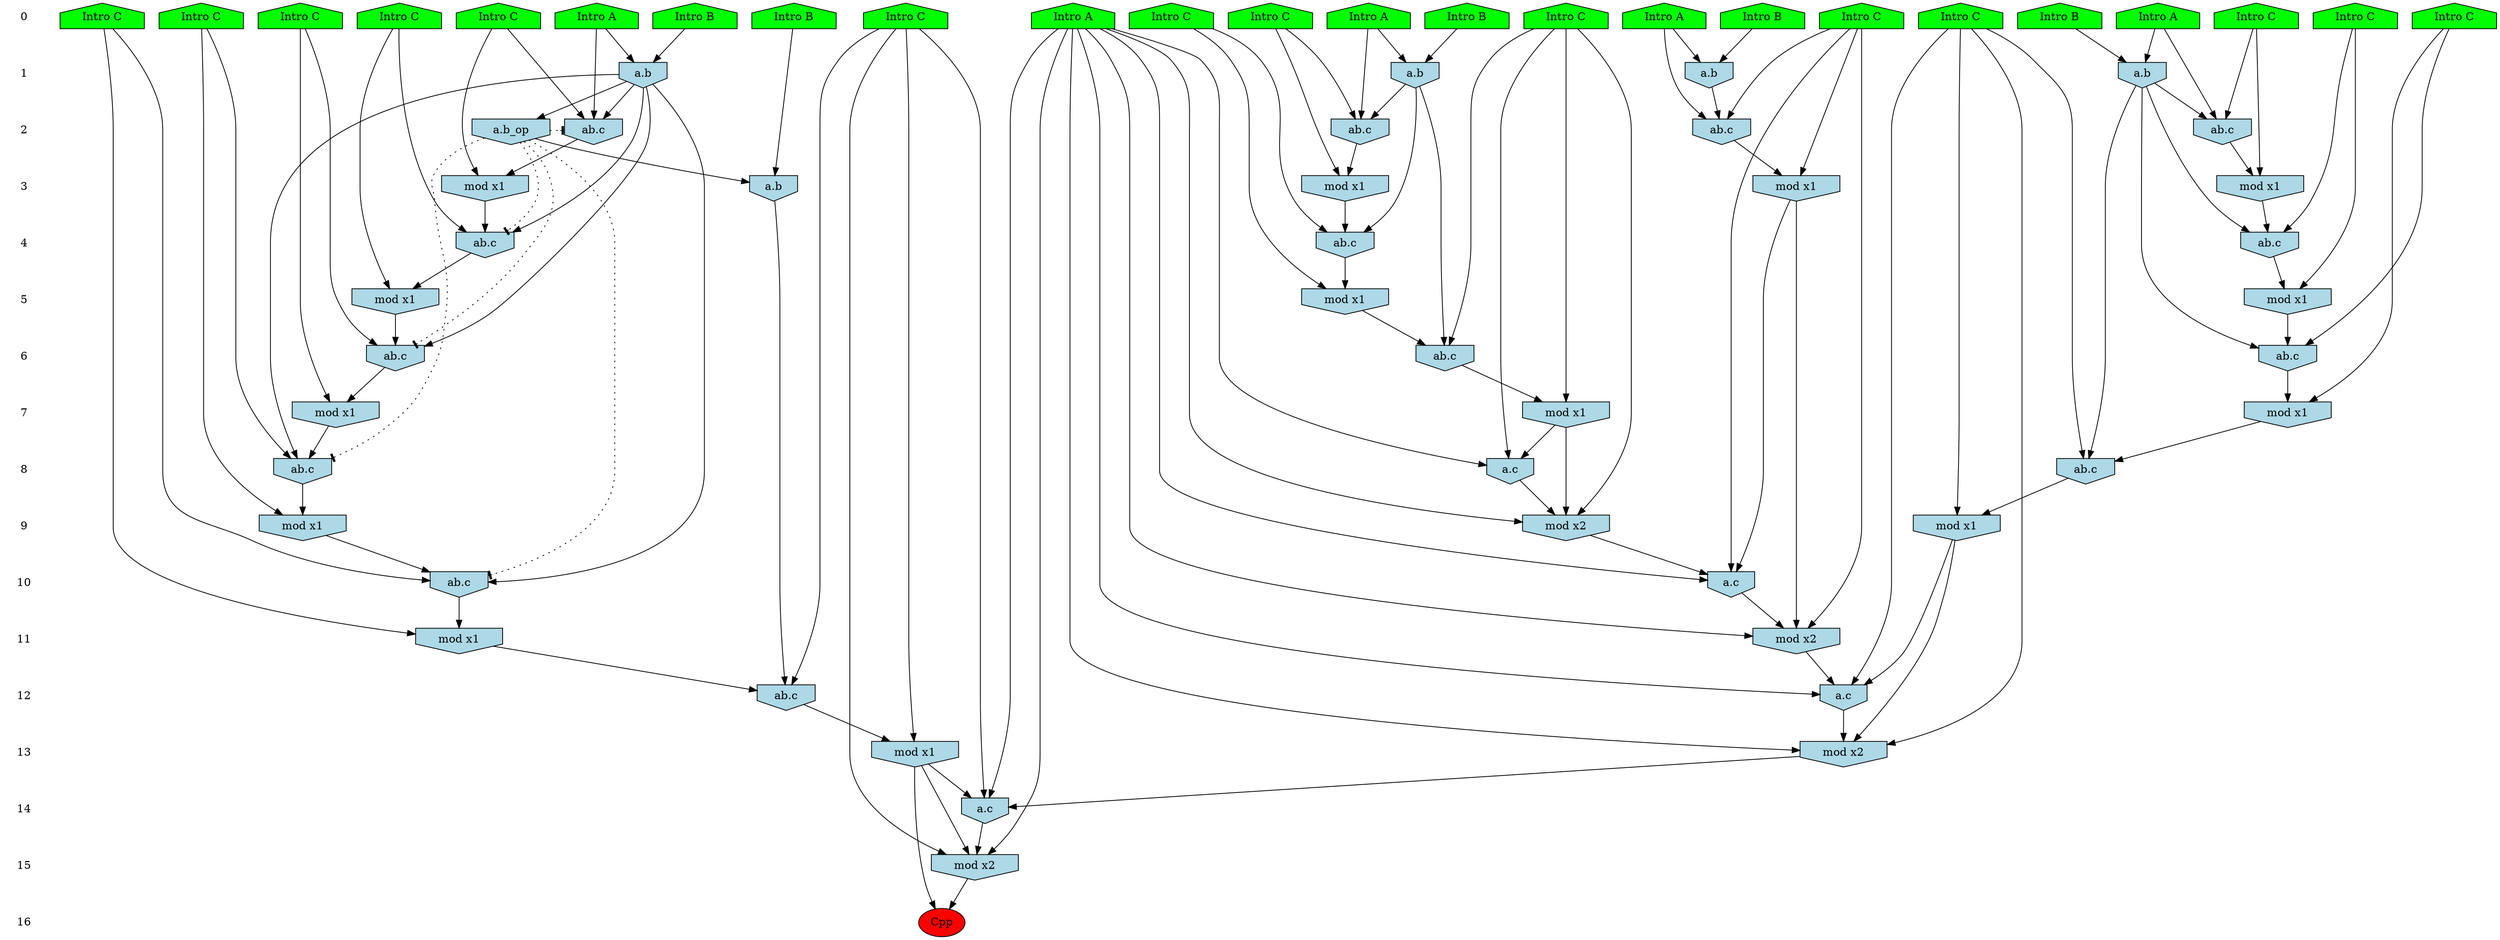 /* Compression of 1 causal flows obtained in average at 1.967234E+01 t.u */
/* Compressed causal flows were: [3626] */
digraph G{
 ranksep=.5 ; 
{ rank = same ; "0" [shape=plaintext] ; node_1 [label ="Intro B", shape=house, style=filled, fillcolor=green] ;
node_2 [label ="Intro B", shape=house, style=filled, fillcolor=green] ;
node_3 [label ="Intro A", shape=house, style=filled, fillcolor=green] ;
node_4 [label ="Intro B", shape=house, style=filled, fillcolor=green] ;
node_5 [label ="Intro A", shape=house, style=filled, fillcolor=green] ;
node_6 [label ="Intro A", shape=house, style=filled, fillcolor=green] ;
node_7 [label ="Intro B", shape=house, style=filled, fillcolor=green] ;
node_8 [label ="Intro A", shape=house, style=filled, fillcolor=green] ;
node_9 [label ="Intro A", shape=house, style=filled, fillcolor=green] ;
node_10 [label ="Intro B", shape=house, style=filled, fillcolor=green] ;
node_11 [label ="Intro C", shape=house, style=filled, fillcolor=green] ;
node_12 [label ="Intro C", shape=house, style=filled, fillcolor=green] ;
node_13 [label ="Intro C", shape=house, style=filled, fillcolor=green] ;
node_14 [label ="Intro C", shape=house, style=filled, fillcolor=green] ;
node_15 [label ="Intro C", shape=house, style=filled, fillcolor=green] ;
node_16 [label ="Intro C", shape=house, style=filled, fillcolor=green] ;
node_17 [label ="Intro C", shape=house, style=filled, fillcolor=green] ;
node_18 [label ="Intro C", shape=house, style=filled, fillcolor=green] ;
node_19 [label ="Intro C", shape=house, style=filled, fillcolor=green] ;
node_20 [label ="Intro C", shape=house, style=filled, fillcolor=green] ;
node_21 [label ="Intro C", shape=house, style=filled, fillcolor=green] ;
node_22 [label ="Intro C", shape=house, style=filled, fillcolor=green] ;
node_23 [label ="Intro C", shape=house, style=filled, fillcolor=green] ;
node_24 [label ="Intro C", shape=house, style=filled, fillcolor=green] ;
}
{ rank = same ; "1" [shape=plaintext] ; node_25 [label="a.b", shape=invhouse, style=filled, fillcolor = lightblue] ;
node_26 [label="a.b", shape=invhouse, style=filled, fillcolor = lightblue] ;
node_27 [label="a.b", shape=invhouse, style=filled, fillcolor = lightblue] ;
node_29 [label="a.b", shape=invhouse, style=filled, fillcolor = lightblue] ;
}
{ rank = same ; "2" [shape=plaintext] ; node_28 [label="ab.c", shape=invhouse, style=filled, fillcolor = lightblue] ;
node_30 [label="ab.c", shape=invhouse, style=filled, fillcolor = lightblue] ;
node_34 [label="ab.c", shape=invhouse, style=filled, fillcolor = lightblue] ;
node_36 [label="ab.c", shape=invhouse, style=filled, fillcolor = lightblue] ;
node_57 [label="a.b_op", shape=invhouse, style=filled, fillcolor = lightblue] ;
}
{ rank = same ; "3" [shape=plaintext] ; node_31 [label="mod x1", shape=invhouse, style=filled, fillcolor = lightblue] ;
node_32 [label="mod x1", shape=invhouse, style=filled, fillcolor = lightblue] ;
node_37 [label="mod x1", shape=invhouse, style=filled, fillcolor = lightblue] ;
node_39 [label="mod x1", shape=invhouse, style=filled, fillcolor = lightblue] ;
node_60 [label="a.b", shape=invhouse, style=filled, fillcolor = lightblue] ;
}
{ rank = same ; "4" [shape=plaintext] ; node_33 [label="ab.c", shape=invhouse, style=filled, fillcolor = lightblue] ;
node_38 [label="ab.c", shape=invhouse, style=filled, fillcolor = lightblue] ;
node_40 [label="ab.c", shape=invhouse, style=filled, fillcolor = lightblue] ;
}
{ rank = same ; "5" [shape=plaintext] ; node_35 [label="mod x1", shape=invhouse, style=filled, fillcolor = lightblue] ;
node_41 [label="mod x1", shape=invhouse, style=filled, fillcolor = lightblue] ;
node_43 [label="mod x1", shape=invhouse, style=filled, fillcolor = lightblue] ;
}
{ rank = same ; "6" [shape=plaintext] ; node_42 [label="ab.c", shape=invhouse, style=filled, fillcolor = lightblue] ;
node_44 [label="ab.c", shape=invhouse, style=filled, fillcolor = lightblue] ;
node_48 [label="ab.c", shape=invhouse, style=filled, fillcolor = lightblue] ;
}
{ rank = same ; "7" [shape=plaintext] ; node_45 [label="mod x1", shape=invhouse, style=filled, fillcolor = lightblue] ;
node_46 [label="mod x1", shape=invhouse, style=filled, fillcolor = lightblue] ;
node_49 [label="mod x1", shape=invhouse, style=filled, fillcolor = lightblue] ;
}
{ rank = same ; "8" [shape=plaintext] ; node_47 [label="a.c", shape=invhouse, style=filled, fillcolor = lightblue] ;
node_51 [label="ab.c", shape=invhouse, style=filled, fillcolor = lightblue] ;
node_52 [label="ab.c", shape=invhouse, style=filled, fillcolor = lightblue] ;
}
{ rank = same ; "9" [shape=plaintext] ; node_50 [label="mod x2", shape=invhouse, style=filled, fillcolor = lightblue] ;
node_53 [label="mod x1", shape=invhouse, style=filled, fillcolor = lightblue] ;
node_55 [label="mod x1", shape=invhouse, style=filled, fillcolor = lightblue] ;
}
{ rank = same ; "10" [shape=plaintext] ; node_54 [label="ab.c", shape=invhouse, style=filled, fillcolor = lightblue] ;
node_58 [label="a.c", shape=invhouse, style=filled, fillcolor = lightblue] ;
}
{ rank = same ; "11" [shape=plaintext] ; node_56 [label="mod x1", shape=invhouse, style=filled, fillcolor = lightblue] ;
node_59 [label="mod x2", shape=invhouse, style=filled, fillcolor = lightblue] ;
}
{ rank = same ; "12" [shape=plaintext] ; node_61 [label="ab.c", shape=invhouse, style=filled, fillcolor = lightblue] ;
node_63 [label="a.c", shape=invhouse, style=filled, fillcolor = lightblue] ;
}
{ rank = same ; "13" [shape=plaintext] ; node_62 [label="mod x1", shape=invhouse, style=filled, fillcolor = lightblue] ;
node_64 [label="mod x2", shape=invhouse, style=filled, fillcolor = lightblue] ;
}
{ rank = same ; "14" [shape=plaintext] ; node_65 [label="a.c", shape=invhouse, style=filled, fillcolor = lightblue] ;
}
{ rank = same ; "15" [shape=plaintext] ; node_66 [label="mod x2", shape=invhouse, style=filled, fillcolor = lightblue] ;
}
{ rank = same ; "16" [shape=plaintext] ; node_67 [label ="Cpp", style=filled, fillcolor=red] ;
}
"0" -> "1" [style="invis"]; 
"1" -> "2" [style="invis"]; 
"2" -> "3" [style="invis"]; 
"3" -> "4" [style="invis"]; 
"4" -> "5" [style="invis"]; 
"5" -> "6" [style="invis"]; 
"6" -> "7" [style="invis"]; 
"7" -> "8" [style="invis"]; 
"8" -> "9" [style="invis"]; 
"9" -> "10" [style="invis"]; 
"10" -> "11" [style="invis"]; 
"11" -> "12" [style="invis"]; 
"12" -> "13" [style="invis"]; 
"13" -> "14" [style="invis"]; 
"14" -> "15" [style="invis"]; 
"15" -> "16" [style="invis"]; 
node_1 -> node_25
node_5 -> node_25
node_2 -> node_26
node_8 -> node_26
node_7 -> node_27
node_9 -> node_27
node_9 -> node_28
node_23 -> node_28
node_27 -> node_28
node_4 -> node_29
node_6 -> node_29
node_6 -> node_30
node_21 -> node_30
node_29 -> node_30
node_23 -> node_31
node_28 -> node_31
node_21 -> node_32
node_30 -> node_32
node_13 -> node_33
node_29 -> node_33
node_32 -> node_33
node_5 -> node_34
node_14 -> node_34
node_25 -> node_34
node_13 -> node_35
node_33 -> node_35
node_8 -> node_36
node_18 -> node_36
node_26 -> node_36
node_18 -> node_37
node_36 -> node_37
node_15 -> node_38
node_26 -> node_38
node_37 -> node_38
node_14 -> node_39
node_34 -> node_39
node_20 -> node_40
node_25 -> node_40
node_39 -> node_40
node_15 -> node_41
node_38 -> node_41
node_16 -> node_42
node_29 -> node_42
node_35 -> node_42
node_20 -> node_43
node_40 -> node_43
node_17 -> node_44
node_25 -> node_44
node_43 -> node_44
node_17 -> node_45
node_44 -> node_45
node_16 -> node_46
node_42 -> node_46
node_3 -> node_47
node_16 -> node_47
node_46 -> node_47
node_24 -> node_48
node_26 -> node_48
node_41 -> node_48
node_24 -> node_49
node_48 -> node_49
node_3 -> node_50
node_16 -> node_50
node_46 -> node_50
node_47 -> node_50
node_19 -> node_51
node_26 -> node_51
node_49 -> node_51
node_22 -> node_52
node_25 -> node_52
node_45 -> node_52
node_19 -> node_53
node_51 -> node_53
node_12 -> node_54
node_26 -> node_54
node_53 -> node_54
node_22 -> node_55
node_52 -> node_55
node_12 -> node_56
node_54 -> node_56
node_26 -> node_57
node_3 -> node_58
node_23 -> node_58
node_31 -> node_58
node_50 -> node_58
node_3 -> node_59
node_23 -> node_59
node_31 -> node_59
node_58 -> node_59
node_10 -> node_60
node_57 -> node_60
node_11 -> node_61
node_56 -> node_61
node_60 -> node_61
node_11 -> node_62
node_61 -> node_62
node_3 -> node_63
node_22 -> node_63
node_55 -> node_63
node_59 -> node_63
node_3 -> node_64
node_22 -> node_64
node_55 -> node_64
node_63 -> node_64
node_3 -> node_65
node_11 -> node_65
node_62 -> node_65
node_64 -> node_65
node_3 -> node_66
node_11 -> node_66
node_62 -> node_66
node_65 -> node_66
node_62 -> node_67
node_66 -> node_67
node_57 -> node_54 [style=dotted, arrowhead = tee] 
node_57 -> node_51 [style=dotted, arrowhead = tee] 
node_57 -> node_48 [style=dotted, arrowhead = tee] 
node_57 -> node_38 [style=dotted, arrowhead = tee] 
node_57 -> node_36 [style=dotted, arrowhead = tee] 
}
/*
 Dot generation time: 0.000275
*/